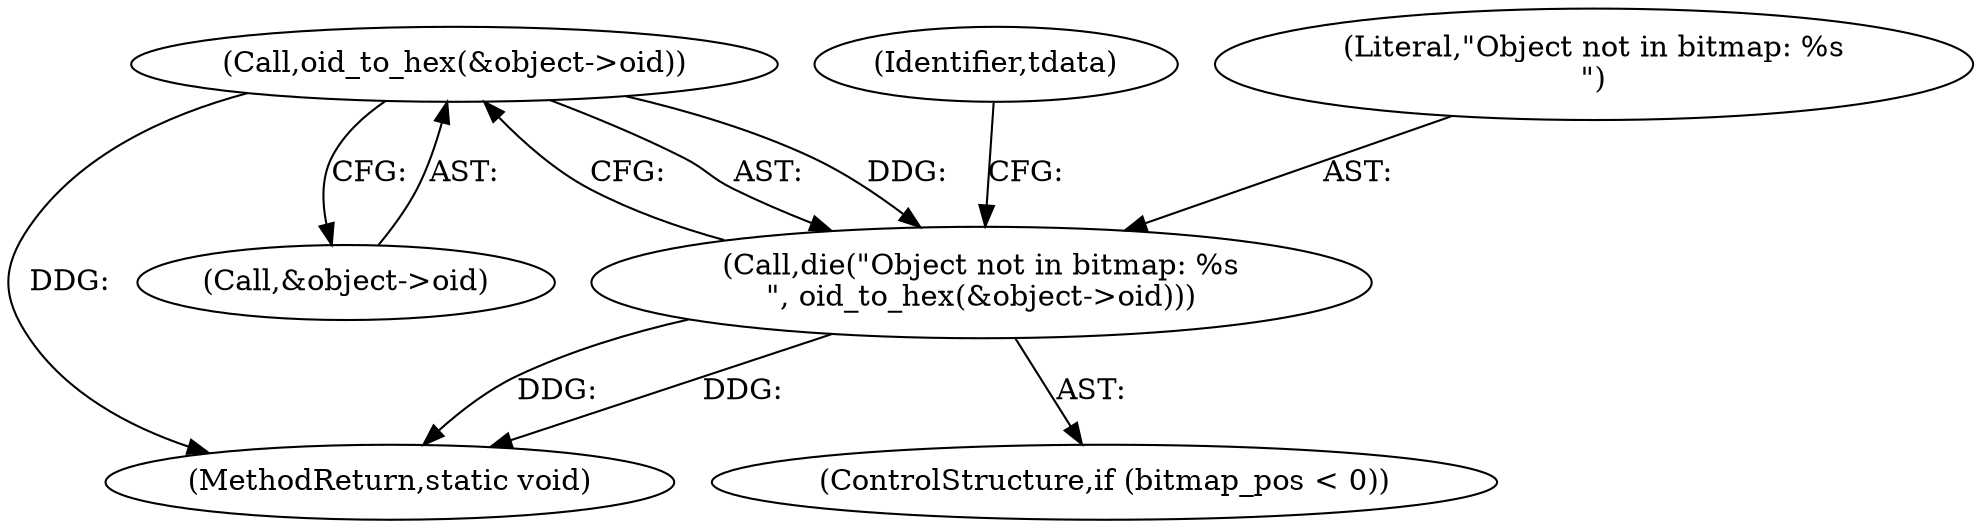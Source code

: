digraph "0_git_de1e67d0703894cb6ea782e36abb63976ab07e60_8@pointer" {
"1000124" [label="(Call,oid_to_hex(&object->oid))"];
"1000122" [label="(Call,die(\"Object not in bitmap: %s\n\", oid_to_hex(&object->oid)))"];
"1000142" [label="(MethodReturn,static void)"];
"1000131" [label="(Identifier,tdata)"];
"1000118" [label="(ControlStructure,if (bitmap_pos < 0))"];
"1000125" [label="(Call,&object->oid)"];
"1000124" [label="(Call,oid_to_hex(&object->oid))"];
"1000123" [label="(Literal,\"Object not in bitmap: %s\n\")"];
"1000122" [label="(Call,die(\"Object not in bitmap: %s\n\", oid_to_hex(&object->oid)))"];
"1000124" -> "1000122"  [label="AST: "];
"1000124" -> "1000125"  [label="CFG: "];
"1000125" -> "1000124"  [label="AST: "];
"1000122" -> "1000124"  [label="CFG: "];
"1000124" -> "1000142"  [label="DDG: "];
"1000124" -> "1000122"  [label="DDG: "];
"1000122" -> "1000118"  [label="AST: "];
"1000123" -> "1000122"  [label="AST: "];
"1000131" -> "1000122"  [label="CFG: "];
"1000122" -> "1000142"  [label="DDG: "];
"1000122" -> "1000142"  [label="DDG: "];
}
